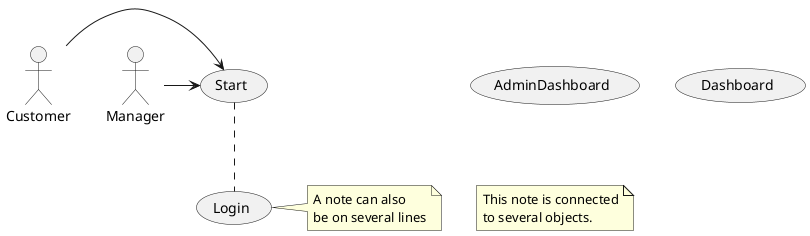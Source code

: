 @startuml
'https://plantuml.com/use-case-diagram


(Login) as (Use)
(AdminDashboard) as (Dash1)
(Dashboard) as (Dash2)

Customer -> (Start)
Manager -> (Start)


note right of (Use)
A note can also
be on several lines
end note

note "This note is connected\nto several objects." as N2
(Start) .. (Use)
@enduml